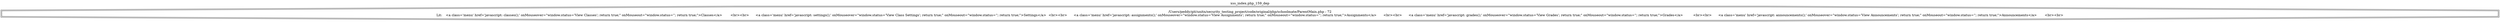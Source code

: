 digraph cfg {
  label="xss_index.php_159_dep";
  labelloc=t;
  n1 [shape=doubleoctagon, label="/Users/peddy/git/unitn/security_testing_project/code/original/php/schoolmate/ParentMain.php : 72\nLit: 	 <a class='menu' href='javascript: classes();' onMouseover=\"window.status='View Classes'; return true;\" onMouseout=\"window.status=''; return true;\">Classes</a>	 <br><br>	 <a class='menu' href='javascript: settings();' onMouseover=\"window.status='View Class Settings'; return true;\" onMouseout=\"window.status=''; return true;\">Settings</a>	 <br><br>	 <a class='menu' href='javascript: assignments();' onMouseover=\"window.status='View Assignments'; return true;\" onMouseout=\"window.status=''; return true;\">Assignments</a>	 <br><br>	 <a class='menu' href='javascript: grades();' onMouseover=\"window.status='View Grades'; return true;\" onMouseout=\"window.status=''; return true;\">Grades</a>	 <br><br>	 <a class='menu' href='javascript: announcements();' onMouseover=\"window.status='View Announcements'; return true;\" onMouseout=\"window.status=''; return true;\">Announcements</a>	 <br><br>\n"];
}
